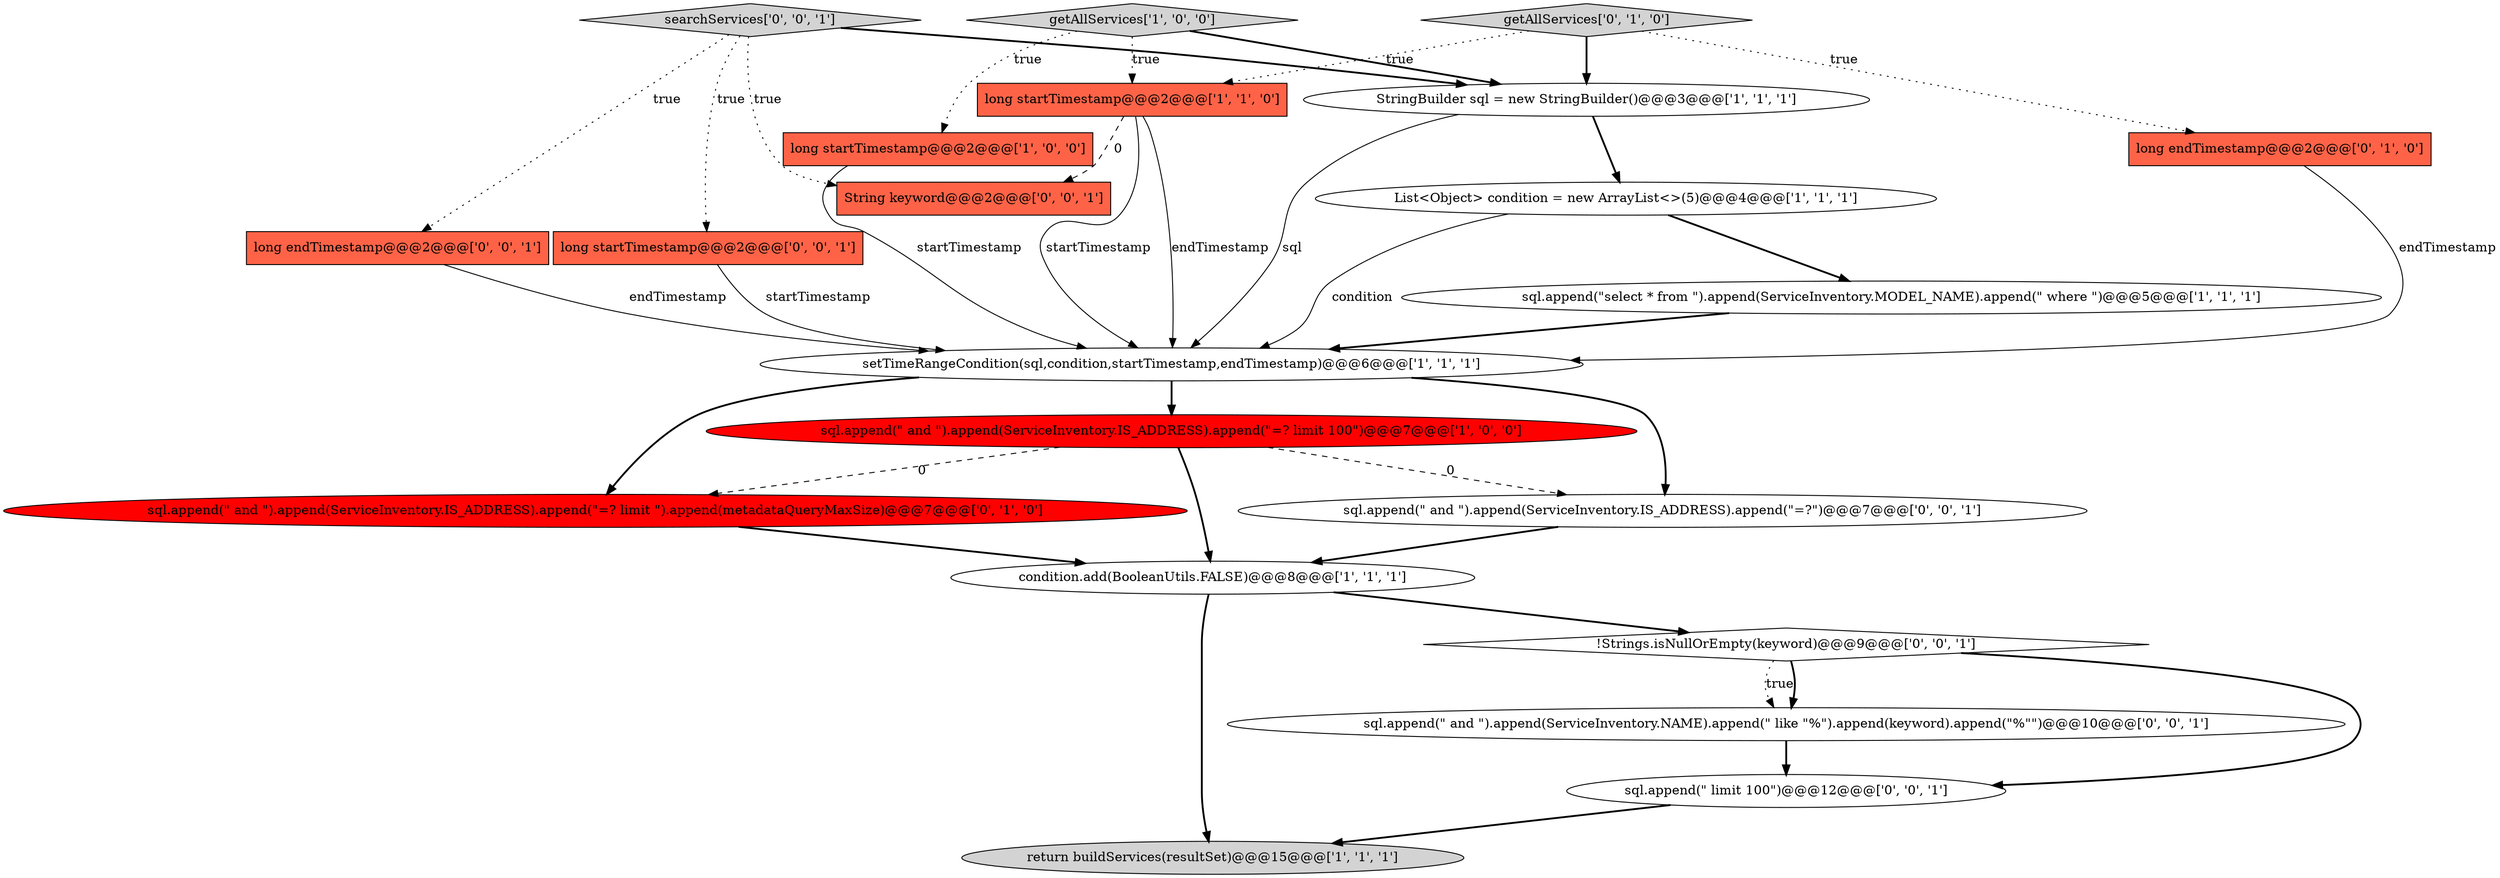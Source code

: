 digraph {
1 [style = filled, label = "long startTimestamp@@@2@@@['1', '0', '0']", fillcolor = tomato, shape = box image = "AAA0AAABBB1BBB"];
12 [style = filled, label = "sql.append(\" and \").append(ServiceInventory.IS_ADDRESS).append(\"=? limit \").append(metadataQueryMaxSize)@@@7@@@['0', '1', '0']", fillcolor = red, shape = ellipse image = "AAA1AAABBB2BBB"];
3 [style = filled, label = "setTimeRangeCondition(sql,condition,startTimestamp,endTimestamp)@@@6@@@['1', '1', '1']", fillcolor = white, shape = ellipse image = "AAA0AAABBB1BBB"];
20 [style = filled, label = "searchServices['0', '0', '1']", fillcolor = lightgray, shape = diamond image = "AAA0AAABBB3BBB"];
7 [style = filled, label = "return buildServices(resultSet)@@@15@@@['1', '1', '1']", fillcolor = lightgray, shape = ellipse image = "AAA0AAABBB1BBB"];
9 [style = filled, label = "condition.add(BooleanUtils.FALSE)@@@8@@@['1', '1', '1']", fillcolor = white, shape = ellipse image = "AAA0AAABBB1BBB"];
17 [style = filled, label = "long startTimestamp@@@2@@@['0', '0', '1']", fillcolor = tomato, shape = box image = "AAA0AAABBB3BBB"];
5 [style = filled, label = "List<Object> condition = new ArrayList<>(5)@@@4@@@['1', '1', '1']", fillcolor = white, shape = ellipse image = "AAA0AAABBB1BBB"];
10 [style = filled, label = "long endTimestamp@@@2@@@['0', '1', '0']", fillcolor = tomato, shape = box image = "AAA0AAABBB2BBB"];
13 [style = filled, label = "!Strings.isNullOrEmpty(keyword)@@@9@@@['0', '0', '1']", fillcolor = white, shape = diamond image = "AAA0AAABBB3BBB"];
2 [style = filled, label = "sql.append(\"select * from \").append(ServiceInventory.MODEL_NAME).append(\" where \")@@@5@@@['1', '1', '1']", fillcolor = white, shape = ellipse image = "AAA0AAABBB1BBB"];
16 [style = filled, label = "sql.append(\" and \").append(ServiceInventory.NAME).append(\" like \"%\").append(keyword).append(\"%\"\")@@@10@@@['0', '0', '1']", fillcolor = white, shape = ellipse image = "AAA0AAABBB3BBB"];
4 [style = filled, label = "long startTimestamp@@@2@@@['1', '1', '0']", fillcolor = tomato, shape = box image = "AAA0AAABBB1BBB"];
15 [style = filled, label = "sql.append(\" and \").append(ServiceInventory.IS_ADDRESS).append(\"=?\")@@@7@@@['0', '0', '1']", fillcolor = white, shape = ellipse image = "AAA0AAABBB3BBB"];
6 [style = filled, label = "StringBuilder sql = new StringBuilder()@@@3@@@['1', '1', '1']", fillcolor = white, shape = ellipse image = "AAA0AAABBB1BBB"];
14 [style = filled, label = "long endTimestamp@@@2@@@['0', '0', '1']", fillcolor = tomato, shape = box image = "AAA0AAABBB3BBB"];
0 [style = filled, label = "getAllServices['1', '0', '0']", fillcolor = lightgray, shape = diamond image = "AAA0AAABBB1BBB"];
18 [style = filled, label = "String keyword@@@2@@@['0', '0', '1']", fillcolor = tomato, shape = box image = "AAA0AAABBB3BBB"];
8 [style = filled, label = "sql.append(\" and \").append(ServiceInventory.IS_ADDRESS).append(\"=? limit 100\")@@@7@@@['1', '0', '0']", fillcolor = red, shape = ellipse image = "AAA1AAABBB1BBB"];
11 [style = filled, label = "getAllServices['0', '1', '0']", fillcolor = lightgray, shape = diamond image = "AAA0AAABBB2BBB"];
19 [style = filled, label = "sql.append(\" limit 100\")@@@12@@@['0', '0', '1']", fillcolor = white, shape = ellipse image = "AAA0AAABBB3BBB"];
4->18 [style = dashed, label="0"];
13->16 [style = dotted, label="true"];
1->3 [style = solid, label="startTimestamp"];
10->3 [style = solid, label="endTimestamp"];
0->6 [style = bold, label=""];
11->10 [style = dotted, label="true"];
20->17 [style = dotted, label="true"];
14->3 [style = solid, label="endTimestamp"];
11->6 [style = bold, label=""];
2->3 [style = bold, label=""];
0->4 [style = dotted, label="true"];
8->15 [style = dashed, label="0"];
20->14 [style = dotted, label="true"];
8->12 [style = dashed, label="0"];
4->3 [style = solid, label="startTimestamp"];
4->3 [style = solid, label="endTimestamp"];
3->15 [style = bold, label=""];
20->6 [style = bold, label=""];
5->3 [style = solid, label="condition"];
3->12 [style = bold, label=""];
11->4 [style = dotted, label="true"];
9->7 [style = bold, label=""];
12->9 [style = bold, label=""];
16->19 [style = bold, label=""];
17->3 [style = solid, label="startTimestamp"];
13->16 [style = bold, label=""];
6->5 [style = bold, label=""];
5->2 [style = bold, label=""];
13->19 [style = bold, label=""];
6->3 [style = solid, label="sql"];
15->9 [style = bold, label=""];
3->8 [style = bold, label=""];
8->9 [style = bold, label=""];
20->18 [style = dotted, label="true"];
19->7 [style = bold, label=""];
0->1 [style = dotted, label="true"];
9->13 [style = bold, label=""];
}
